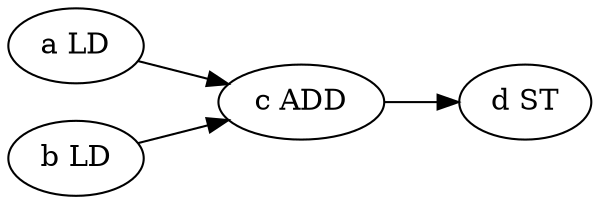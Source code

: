 digraph{
#include
  rankdir = LR;
  a[label="a LD"]
  b[label="b LD"]
  c[label="c ADD"]
  d[label="d ST"]
  a -> c
  b -> c
  c -> d
}
